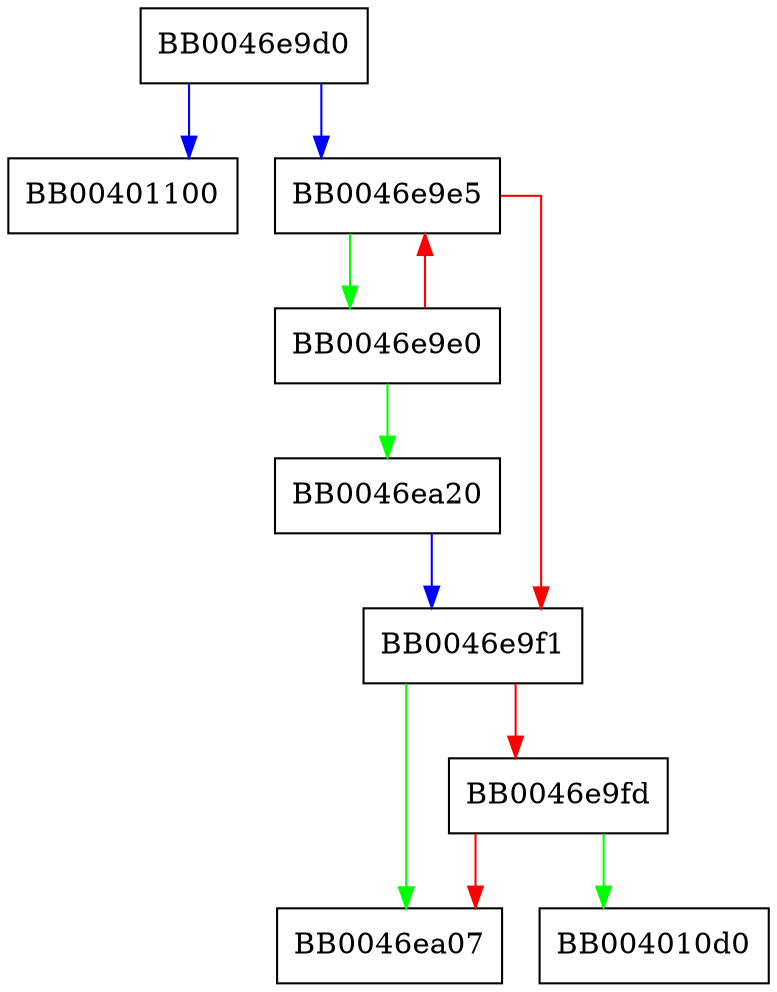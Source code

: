 digraph opt_progname {
  node [shape="box"];
  graph [splines=ortho];
  BB0046e9d0 -> BB00401100 [color="blue"];
  BB0046e9d0 -> BB0046e9e5 [color="blue"];
  BB0046e9e0 -> BB0046ea20 [color="green"];
  BB0046e9e0 -> BB0046e9e5 [color="red"];
  BB0046e9e5 -> BB0046e9e0 [color="green"];
  BB0046e9e5 -> BB0046e9f1 [color="red"];
  BB0046e9f1 -> BB0046ea07 [color="green"];
  BB0046e9f1 -> BB0046e9fd [color="red"];
  BB0046e9fd -> BB004010d0 [color="green"];
  BB0046e9fd -> BB0046ea07 [color="red"];
  BB0046ea20 -> BB0046e9f1 [color="blue"];
}